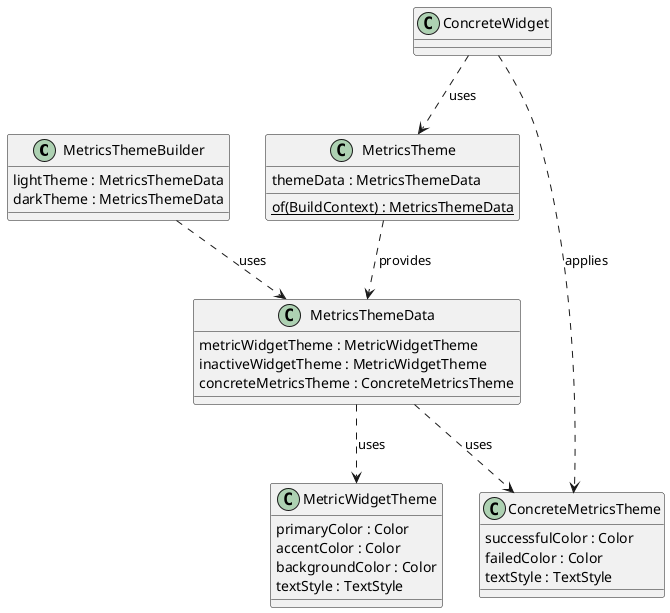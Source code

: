@startuml metrics_theme_structure_diagram
    class MetricsThemeBuilder {
        lightTheme : MetricsThemeData
        darkTheme : MetricsThemeData
    }

    class MetricsTheme {
        themeData : MetricsThemeData
        {static} of(BuildContext) : MetricsThemeData
    }

    class MetricsThemeData {
        metricWidgetTheme : MetricWidgetTheme
        inactiveWidgetTheme : MetricWidgetTheme
        concreteMetricsTheme : ConcreteMetricsTheme
    }

    class MetricWidgetTheme {
        primaryColor : Color
        accentColor : Color
        backgroundColor : Color
        textStyle : TextStyle
    }

    class ConcreteMetricsTheme {
        successfulColor : Color
        failedColor : Color
        textStyle : TextStyle
    }

    MetricsThemeBuilder ..> MetricsThemeData : uses
    MetricsTheme ..> MetricsThemeData : provides
    MetricsThemeData ..> MetricWidgetTheme : uses
    MetricsThemeData ..> ConcreteMetricsTheme : uses
    ConcreteWidget ..> MetricsTheme : uses
    ConcreteWidget ..> ConcreteMetricsTheme : applies
@enduml
